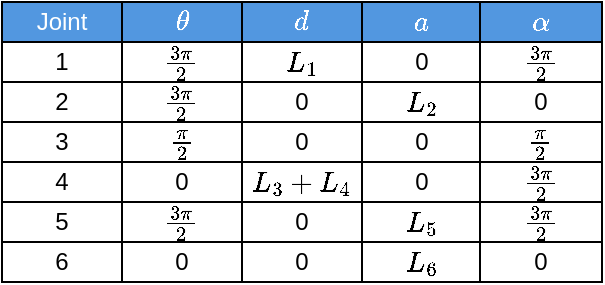 <mxfile version="22.1.2" type="device">
  <diagram name="Page-1" id="TFqvkwcUQS9IBXuMVqgD">
    <mxGraphModel dx="288" dy="1268" grid="0" gridSize="10" guides="1" tooltips="1" connect="1" arrows="1" fold="1" page="1" pageScale="1" pageWidth="850" pageHeight="1100" math="1" shadow="0">
      <root>
        <mxCell id="0" />
        <mxCell id="1" parent="0" />
        <mxCell id="4gfCM6qdzsZKNuUlVMKA-1" value="" style="group;movable=1;resizable=1;rotatable=1;deletable=1;editable=1;locked=0;connectable=1;" parent="1" vertex="1" connectable="0">
          <mxGeometry x="494" y="-199" width="300" height="140" as="geometry" />
        </mxCell>
        <mxCell id="4gfCM6qdzsZKNuUlVMKA-2" value="Joint" style="rounded=0;whiteSpace=wrap;html=1;connectable=1;allowArrows=0;expand=0;editable=1;movable=1;resizable=1;rotatable=1;deletable=1;locked=0;imageAspect=1;fillColor=#5297e0;container=0;fontColor=#FFFFFF;" parent="4gfCM6qdzsZKNuUlVMKA-1" vertex="1">
          <mxGeometry width="60" height="20" as="geometry" />
        </mxCell>
        <mxCell id="4gfCM6qdzsZKNuUlVMKA-3" value="\(\theta\)" style="rounded=0;whiteSpace=wrap;html=1;connectable=1;allowArrows=0;expand=0;editable=1;movable=1;resizable=1;rotatable=1;deletable=1;locked=0;imageAspect=1;fillColor=#5297e0;container=0;fontColor=#FFFFFF;" parent="4gfCM6qdzsZKNuUlVMKA-1" vertex="1">
          <mxGeometry x="60" width="60" height="20" as="geometry" />
        </mxCell>
        <mxCell id="4gfCM6qdzsZKNuUlVMKA-4" value="\(d\)" style="rounded=0;whiteSpace=wrap;html=1;connectable=1;allowArrows=0;expand=0;editable=1;movable=1;resizable=1;rotatable=1;deletable=1;locked=0;imageAspect=1;fillColor=#5297e0;container=0;fontColor=#FFFFFF;" parent="4gfCM6qdzsZKNuUlVMKA-1" vertex="1">
          <mxGeometry x="120" width="60" height="20" as="geometry" />
        </mxCell>
        <mxCell id="4gfCM6qdzsZKNuUlVMKA-5" value="\(a\)" style="rounded=0;whiteSpace=wrap;html=1;connectable=1;allowArrows=0;expand=0;editable=1;movable=1;resizable=1;rotatable=1;deletable=1;locked=0;imageAspect=1;fillColor=#5297e0;container=0;fontColor=#FFFFFF;" parent="4gfCM6qdzsZKNuUlVMKA-1" vertex="1">
          <mxGeometry x="180" width="60" height="20" as="geometry" />
        </mxCell>
        <mxCell id="4gfCM6qdzsZKNuUlVMKA-6" value="\(\alpha\)" style="rounded=0;whiteSpace=wrap;html=1;connectable=1;allowArrows=0;expand=0;editable=1;movable=1;resizable=1;rotatable=1;deletable=1;locked=0;imageAspect=1;fillColor=#5297e0;container=0;fontColor=#FFFFFF;" parent="4gfCM6qdzsZKNuUlVMKA-1" vertex="1">
          <mxGeometry x="239" width="61" height="20" as="geometry" />
        </mxCell>
        <mxCell id="4gfCM6qdzsZKNuUlVMKA-7" value="1" style="rounded=0;whiteSpace=wrap;html=1;connectable=1;allowArrows=0;expand=0;editable=1;movable=1;resizable=1;rotatable=1;deletable=1;locked=0;imageAspect=1;container=0;" parent="4gfCM6qdzsZKNuUlVMKA-1" vertex="1">
          <mxGeometry y="20" width="60" height="20" as="geometry" />
        </mxCell>
        <mxCell id="4gfCM6qdzsZKNuUlVMKA-8" value="\(\frac{3 \pi}{2}\)" style="rounded=0;whiteSpace=wrap;html=1;connectable=1;allowArrows=0;expand=0;editable=1;movable=1;resizable=1;rotatable=1;deletable=1;locked=0;imageAspect=1;container=0;" parent="4gfCM6qdzsZKNuUlVMKA-1" vertex="1">
          <mxGeometry x="60" y="20" width="60" height="20" as="geometry" />
        </mxCell>
        <mxCell id="4gfCM6qdzsZKNuUlVMKA-9" value="\({L}_{1}\)" style="rounded=0;whiteSpace=wrap;html=1;connectable=1;allowArrows=0;expand=0;editable=1;movable=1;resizable=1;rotatable=1;deletable=1;locked=0;imageAspect=1;container=0;" parent="4gfCM6qdzsZKNuUlVMKA-1" vertex="1">
          <mxGeometry x="120" y="20" width="60" height="20" as="geometry" />
        </mxCell>
        <mxCell id="4gfCM6qdzsZKNuUlVMKA-10" value="0" style="rounded=0;whiteSpace=wrap;html=1;connectable=1;allowArrows=0;expand=0;editable=1;movable=1;resizable=1;rotatable=1;deletable=1;locked=0;imageAspect=1;container=0;" parent="4gfCM6qdzsZKNuUlVMKA-1" vertex="1">
          <mxGeometry x="180" y="20" width="60" height="20" as="geometry" />
        </mxCell>
        <mxCell id="4gfCM6qdzsZKNuUlVMKA-11" value="\(\frac{3 \pi}{2}\)" style="rounded=0;whiteSpace=wrap;html=1;connectable=1;allowArrows=0;expand=0;editable=1;movable=1;resizable=1;rotatable=1;deletable=1;locked=0;imageAspect=1;container=0;" parent="4gfCM6qdzsZKNuUlVMKA-1" vertex="1">
          <mxGeometry x="239" y="20" width="61" height="20" as="geometry" />
        </mxCell>
        <mxCell id="4gfCM6qdzsZKNuUlVMKA-12" value="2" style="rounded=0;whiteSpace=wrap;html=1;connectable=1;allowArrows=0;expand=0;editable=1;movable=1;resizable=1;rotatable=1;deletable=1;locked=0;imageAspect=1;container=0;" parent="4gfCM6qdzsZKNuUlVMKA-1" vertex="1">
          <mxGeometry y="40" width="60" height="20" as="geometry" />
        </mxCell>
        <mxCell id="4gfCM6qdzsZKNuUlVMKA-13" value="\(\frac{3 \pi}{2}\)" style="rounded=0;whiteSpace=wrap;html=1;connectable=1;allowArrows=0;expand=0;editable=1;movable=1;resizable=1;rotatable=1;deletable=1;locked=0;imageAspect=1;container=0;" parent="4gfCM6qdzsZKNuUlVMKA-1" vertex="1">
          <mxGeometry x="60" y="40" width="60" height="20" as="geometry" />
        </mxCell>
        <mxCell id="4gfCM6qdzsZKNuUlVMKA-14" value="0" style="rounded=0;whiteSpace=wrap;html=1;connectable=1;allowArrows=0;expand=0;editable=1;movable=1;resizable=1;rotatable=1;deletable=1;locked=0;imageAspect=1;container=0;" parent="4gfCM6qdzsZKNuUlVMKA-1" vertex="1">
          <mxGeometry x="120" y="40" width="60" height="20" as="geometry" />
        </mxCell>
        <mxCell id="4gfCM6qdzsZKNuUlVMKA-15" value="\({L}_{2}\)" style="rounded=0;whiteSpace=wrap;html=1;connectable=1;allowArrows=0;expand=0;editable=1;movable=1;resizable=1;rotatable=1;deletable=1;locked=0;imageAspect=1;container=0;" parent="4gfCM6qdzsZKNuUlVMKA-1" vertex="1">
          <mxGeometry x="180" y="40" width="60" height="20" as="geometry" />
        </mxCell>
        <mxCell id="4gfCM6qdzsZKNuUlVMKA-16" value="0" style="rounded=0;whiteSpace=wrap;html=1;connectable=1;allowArrows=0;expand=0;editable=1;movable=1;resizable=1;rotatable=1;deletable=1;locked=0;imageAspect=1;container=0;" parent="4gfCM6qdzsZKNuUlVMKA-1" vertex="1">
          <mxGeometry x="239" y="40" width="61" height="20" as="geometry" />
        </mxCell>
        <mxCell id="4gfCM6qdzsZKNuUlVMKA-17" value="3" style="rounded=0;whiteSpace=wrap;html=1;connectable=1;allowArrows=0;expand=0;editable=1;movable=1;resizable=1;rotatable=1;deletable=1;locked=0;imageAspect=1;container=0;" parent="4gfCM6qdzsZKNuUlVMKA-1" vertex="1">
          <mxGeometry y="60" width="60" height="20" as="geometry" />
        </mxCell>
        <mxCell id="4gfCM6qdzsZKNuUlVMKA-18" value="\(\frac{ \pi}{2}\)" style="rounded=0;whiteSpace=wrap;html=1;connectable=1;allowArrows=0;expand=0;editable=1;movable=1;resizable=1;rotatable=1;deletable=1;locked=0;imageAspect=1;container=0;" parent="4gfCM6qdzsZKNuUlVMKA-1" vertex="1">
          <mxGeometry x="60" y="60" width="60" height="20" as="geometry" />
        </mxCell>
        <mxCell id="4gfCM6qdzsZKNuUlVMKA-19" value="0" style="rounded=0;whiteSpace=wrap;html=1;connectable=1;allowArrows=0;expand=0;editable=1;movable=1;resizable=1;rotatable=1;deletable=1;locked=0;imageAspect=1;container=0;" parent="4gfCM6qdzsZKNuUlVMKA-1" vertex="1">
          <mxGeometry x="120" y="60" width="60" height="20" as="geometry" />
        </mxCell>
        <mxCell id="4gfCM6qdzsZKNuUlVMKA-20" value="0" style="rounded=0;whiteSpace=wrap;html=1;connectable=1;allowArrows=0;expand=0;editable=1;movable=1;resizable=1;rotatable=1;deletable=1;locked=0;imageAspect=1;container=0;" parent="4gfCM6qdzsZKNuUlVMKA-1" vertex="1">
          <mxGeometry x="180" y="60" width="60" height="20" as="geometry" />
        </mxCell>
        <mxCell id="4gfCM6qdzsZKNuUlVMKA-21" value="\(\frac{\pi}{2}\)" style="rounded=0;whiteSpace=wrap;html=1;connectable=1;allowArrows=0;expand=0;editable=1;movable=1;resizable=1;rotatable=1;deletable=1;locked=0;imageAspect=1;container=0;" parent="4gfCM6qdzsZKNuUlVMKA-1" vertex="1">
          <mxGeometry x="239" y="60" width="61" height="20" as="geometry" />
        </mxCell>
        <mxCell id="4gfCM6qdzsZKNuUlVMKA-22" value="4" style="rounded=0;whiteSpace=wrap;html=1;connectable=1;allowArrows=0;expand=0;editable=1;movable=1;resizable=1;rotatable=1;deletable=1;locked=0;imageAspect=1;container=0;" parent="4gfCM6qdzsZKNuUlVMKA-1" vertex="1">
          <mxGeometry y="80" width="60" height="20" as="geometry" />
        </mxCell>
        <mxCell id="4gfCM6qdzsZKNuUlVMKA-23" value="0" style="rounded=0;whiteSpace=wrap;html=1;connectable=1;allowArrows=0;expand=0;editable=1;movable=1;resizable=1;rotatable=1;deletable=1;locked=0;imageAspect=1;container=0;" parent="4gfCM6qdzsZKNuUlVMKA-1" vertex="1">
          <mxGeometry x="60" y="80" width="60" height="20" as="geometry" />
        </mxCell>
        <mxCell id="4gfCM6qdzsZKNuUlVMKA-24" value="\({L}_{3}+{L}_{4}\)" style="rounded=0;whiteSpace=wrap;html=1;connectable=1;allowArrows=0;expand=0;editable=1;movable=1;resizable=1;rotatable=1;deletable=1;locked=0;imageAspect=1;container=0;" parent="4gfCM6qdzsZKNuUlVMKA-1" vertex="1">
          <mxGeometry x="120" y="80" width="60" height="20" as="geometry" />
        </mxCell>
        <mxCell id="4gfCM6qdzsZKNuUlVMKA-25" value="0" style="rounded=0;whiteSpace=wrap;html=1;connectable=1;allowArrows=0;expand=0;editable=1;movable=1;resizable=1;rotatable=1;deletable=1;locked=0;imageAspect=1;container=0;" parent="4gfCM6qdzsZKNuUlVMKA-1" vertex="1">
          <mxGeometry x="180" y="80" width="60" height="20" as="geometry" />
        </mxCell>
        <mxCell id="4gfCM6qdzsZKNuUlVMKA-26" value="\(\frac{3 \pi}{2}\)" style="rounded=0;whiteSpace=wrap;html=1;connectable=1;allowArrows=0;expand=0;editable=1;movable=1;resizable=1;rotatable=1;deletable=1;locked=0;imageAspect=1;container=0;" parent="4gfCM6qdzsZKNuUlVMKA-1" vertex="1">
          <mxGeometry x="239" y="80" width="61" height="20" as="geometry" />
        </mxCell>
        <mxCell id="4gfCM6qdzsZKNuUlVMKA-27" value="5" style="rounded=0;whiteSpace=wrap;html=1;connectable=1;allowArrows=0;expand=0;editable=1;movable=1;resizable=1;rotatable=1;deletable=1;locked=0;imageAspect=1;container=0;" parent="4gfCM6qdzsZKNuUlVMKA-1" vertex="1">
          <mxGeometry y="100" width="60" height="20" as="geometry" />
        </mxCell>
        <mxCell id="4gfCM6qdzsZKNuUlVMKA-28" value="\(\frac{3 \pi}{2}\)" style="rounded=0;whiteSpace=wrap;html=1;connectable=1;allowArrows=0;expand=0;editable=1;movable=1;resizable=1;rotatable=1;deletable=1;locked=0;imageAspect=1;container=0;" parent="4gfCM6qdzsZKNuUlVMKA-1" vertex="1">
          <mxGeometry x="60" y="100" width="60" height="20" as="geometry" />
        </mxCell>
        <mxCell id="4gfCM6qdzsZKNuUlVMKA-29" value="0" style="rounded=0;whiteSpace=wrap;html=1;connectable=1;allowArrows=0;expand=0;editable=1;movable=1;resizable=1;rotatable=1;deletable=1;locked=0;imageAspect=1;container=0;" parent="4gfCM6qdzsZKNuUlVMKA-1" vertex="1">
          <mxGeometry x="120" y="100" width="60" height="20" as="geometry" />
        </mxCell>
        <mxCell id="4gfCM6qdzsZKNuUlVMKA-30" value="\({L}_{5}\)" style="rounded=0;whiteSpace=wrap;html=1;connectable=1;allowArrows=0;expand=0;editable=1;movable=1;resizable=1;rotatable=1;deletable=1;locked=0;imageAspect=1;container=0;" parent="4gfCM6qdzsZKNuUlVMKA-1" vertex="1">
          <mxGeometry x="180" y="100" width="60" height="20" as="geometry" />
        </mxCell>
        <mxCell id="4gfCM6qdzsZKNuUlVMKA-31" value="\(\frac{3 \pi}{2}\)" style="rounded=0;whiteSpace=wrap;html=1;connectable=1;allowArrows=0;expand=0;editable=1;movable=1;resizable=1;rotatable=1;deletable=1;locked=0;imageAspect=1;container=0;" parent="4gfCM6qdzsZKNuUlVMKA-1" vertex="1">
          <mxGeometry x="239" y="100" width="61" height="20" as="geometry" />
        </mxCell>
        <mxCell id="4gfCM6qdzsZKNuUlVMKA-32" value="6" style="rounded=0;whiteSpace=wrap;html=1;connectable=1;allowArrows=0;expand=0;editable=1;movable=1;resizable=1;rotatable=1;deletable=1;locked=0;imageAspect=1;container=0;" parent="4gfCM6qdzsZKNuUlVMKA-1" vertex="1">
          <mxGeometry y="120" width="60" height="20" as="geometry" />
        </mxCell>
        <mxCell id="4gfCM6qdzsZKNuUlVMKA-33" value="0" style="rounded=0;whiteSpace=wrap;html=1;connectable=1;allowArrows=0;expand=0;editable=1;movable=1;resizable=1;rotatable=1;deletable=1;locked=0;imageAspect=1;container=0;" parent="4gfCM6qdzsZKNuUlVMKA-1" vertex="1">
          <mxGeometry x="60" y="120" width="60" height="20" as="geometry" />
        </mxCell>
        <mxCell id="4gfCM6qdzsZKNuUlVMKA-34" value="0" style="rounded=0;whiteSpace=wrap;html=1;connectable=1;allowArrows=0;expand=0;editable=1;movable=1;resizable=1;rotatable=1;deletable=1;locked=0;imageAspect=1;container=0;" parent="4gfCM6qdzsZKNuUlVMKA-1" vertex="1">
          <mxGeometry x="120" y="120" width="60" height="20" as="geometry" />
        </mxCell>
        <mxCell id="4gfCM6qdzsZKNuUlVMKA-35" value="\({L}_{6}\)" style="rounded=0;whiteSpace=wrap;html=1;connectable=1;allowArrows=0;expand=0;editable=1;movable=1;resizable=1;rotatable=1;deletable=1;locked=0;imageAspect=1;container=0;" parent="4gfCM6qdzsZKNuUlVMKA-1" vertex="1">
          <mxGeometry x="180" y="120" width="60" height="20" as="geometry" />
        </mxCell>
        <mxCell id="4gfCM6qdzsZKNuUlVMKA-36" value="0" style="rounded=0;whiteSpace=wrap;html=1;connectable=1;allowArrows=0;expand=0;editable=1;movable=1;resizable=1;rotatable=1;deletable=1;locked=0;imageAspect=1;container=0;" parent="4gfCM6qdzsZKNuUlVMKA-1" vertex="1">
          <mxGeometry x="239" y="120" width="61" height="20" as="geometry" />
        </mxCell>
      </root>
    </mxGraphModel>
  </diagram>
</mxfile>
